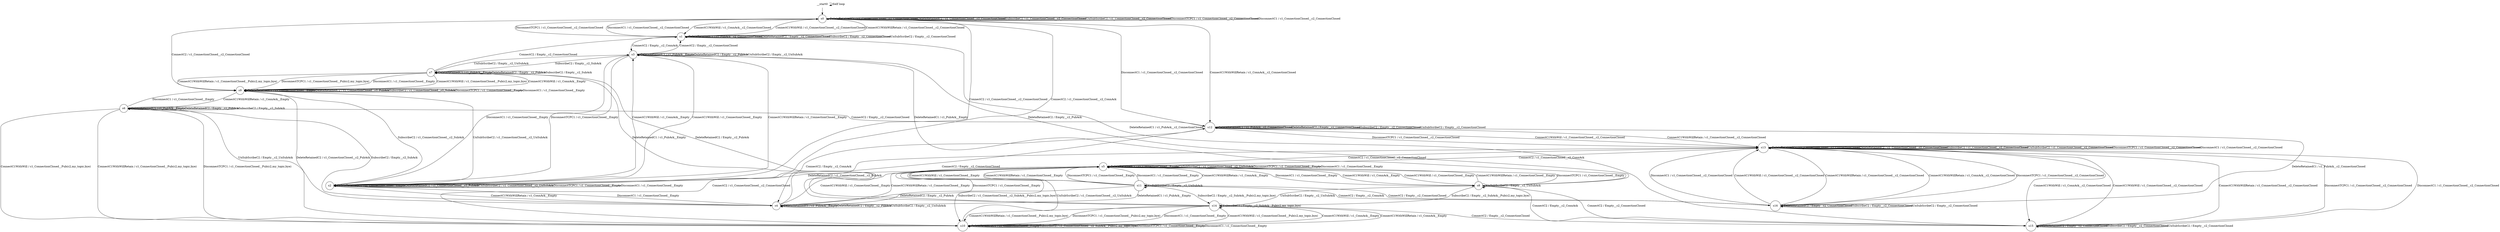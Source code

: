 digraph g {
	graph [name=g];
	__start0	[shape=none];
	__start0 -> __start0	[key=0,
		label="Self loop"];
	s0	[label=s0,
		shape=circle];
	__start0 -> s0	[key=0];
	s0 -> s0	[key=0,
		label="DeleteRetainedC1 / c1_ConnectionClosed__c2_ConnectionClosed"];
	s0 -> s0	[key=1,
		label="DeleteRetainedC2 / c1_ConnectionClosed__c2_ConnectionClosed"];
	s0 -> s0	[key=2,
		label="SubscribeC2 / c1_ConnectionClosed__c2_ConnectionClosed"];
	s0 -> s0	[key=3,
		label="UnSubScribeC2 / c1_ConnectionClosed__c2_ConnectionClosed"];
	s0 -> s0	[key=4,
		label="DisconnectTCPC1 / c1_ConnectionClosed__c2_ConnectionClosed"];
	s0 -> s0	[key=5,
		label="DisconnectC1 / c1_ConnectionClosed__c2_ConnectionClosed"];
	s1	[label=s1,
		shape=circle];
	s0 -> s1	[key=0,
		label="ConnectC1WithWill / c1_ConnAck__c2_ConnectionClosed"];
	s2	[label=s2,
		shape=circle];
	s0 -> s2	[key=0,
		label="ConnectC2 / c1_ConnectionClosed__c2_ConnAck"];
	s12	[label=s12,
		shape=circle];
	s0 -> s12	[key=0,
		label="ConnectC1WithWillRetain / c1_ConnAck__c2_ConnectionClosed"];
	s1 -> s0	[key=0,
		label="ConnectC1WithWill / c1_ConnectionClosed__c2_ConnectionClosed"];
	s1 -> s0	[key=1,
		label="ConnectC1WithWillRetain / c1_ConnectionClosed__c2_ConnectionClosed"];
	s1 -> s0	[key=2,
		label="DisconnectTCPC1 / c1_ConnectionClosed__c2_ConnectionClosed"];
	s1 -> s0	[key=3,
		label="DisconnectC1 / c1_ConnectionClosed__c2_ConnectionClosed"];
	s1 -> s1	[key=0,
		label="DeleteRetainedC1 / c1_PubAck__c2_ConnectionClosed"];
	s1 -> s1	[key=1,
		label="DeleteRetainedC2 / Empty__c2_ConnectionClosed"];
	s1 -> s1	[key=2,
		label="SubscribeC2 / Empty__c2_ConnectionClosed"];
	s1 -> s1	[key=3,
		label="UnSubScribeC2 / Empty__c2_ConnectionClosed"];
	s3	[label=s3,
		shape=circle];
	s1 -> s3	[key=0,
		label="ConnectC2 / Empty__c2_ConnAck"];
	s2 -> s0	[key=0,
		label="ConnectC2 / c1_ConnectionClosed__c2_ConnectionClosed"];
	s2 -> s2	[key=0,
		label="DeleteRetainedC1 / c1_ConnectionClosed__Empty"];
	s2 -> s2	[key=1,
		label="DeleteRetainedC2 / c1_ConnectionClosed__c2_PubAck"];
	s2 -> s2	[key=2,
		label="UnSubScribeC2 / c1_ConnectionClosed__c2_UnSubAck"];
	s2 -> s2	[key=3,
		label="DisconnectTCPC1 / c1_ConnectionClosed__Empty"];
	s2 -> s2	[key=4,
		label="DisconnectC1 / c1_ConnectionClosed__Empty"];
	s2 -> s3	[key=0,
		label="ConnectC1WithWill / c1_ConnAck__Empty"];
	s4	[label=s4,
		shape=circle];
	s2 -> s4	[key=0,
		label="ConnectC1WithWillRetain / c1_ConnAck__Empty"];
	s9	[label=s9,
		shape=circle];
	s2 -> s9	[key=0,
		label="SubscribeC2 / c1_ConnectionClosed__c2_SubAck"];
	s3 -> s1	[key=0,
		label="ConnectC2 / Empty__c2_ConnectionClosed"];
	s3 -> s2	[key=0,
		label="ConnectC1WithWill / c1_ConnectionClosed__Empty"];
	s3 -> s2	[key=1,
		label="ConnectC1WithWillRetain / c1_ConnectionClosed__Empty"];
	s3 -> s2	[key=2,
		label="DisconnectTCPC1 / c1_ConnectionClosed__Empty"];
	s3 -> s2	[key=3,
		label="DisconnectC1 / c1_ConnectionClosed__Empty"];
	s3 -> s3	[key=0,
		label="DeleteRetainedC1 / c1_PubAck__Empty"];
	s3 -> s3	[key=1,
		label="DeleteRetainedC2 / Empty__c2_PubAck"];
	s3 -> s3	[key=2,
		label="UnSubScribeC2 / Empty__c2_UnSubAck"];
	s7	[label=s7,
		shape=circle];
	s3 -> s7	[key=0,
		label="SubscribeC2 / Empty__c2_SubAck"];
	s4 -> s2	[key=0,
		label="DisconnectC1 / c1_ConnectionClosed__Empty"];
	s4 -> s4	[key=0,
		label="DeleteRetainedC1 / c1_PubAck__Empty"];
	s4 -> s4	[key=1,
		label="DeleteRetainedC2 / Empty__c2_PubAck"];
	s4 -> s4	[key=2,
		label="UnSubScribeC2 / Empty__c2_UnSubAck"];
	s5	[label=s5,
		shape=circle];
	s4 -> s5	[key=0,
		label="ConnectC1WithWill / c1_ConnectionClosed__Empty"];
	s4 -> s5	[key=1,
		label="ConnectC1WithWillRetain / c1_ConnectionClosed__Empty"];
	s4 -> s5	[key=2,
		label="DisconnectTCPC1 / c1_ConnectionClosed__Empty"];
	s6	[label=s6,
		shape=circle];
	s4 -> s6	[key=0,
		label="SubscribeC2 / Empty__c2_SubAck"];
	s4 -> s12	[key=0,
		label="ConnectC2 / Empty__c2_ConnectionClosed"];
	s5 -> s2	[key=0,
		label="DeleteRetainedC2 / c1_ConnectionClosed__c2_PubAck"];
	s5 -> s5	[key=0,
		label="DeleteRetainedC1 / c1_ConnectionClosed__Empty"];
	s5 -> s5	[key=1,
		label="UnSubScribeC2 / c1_ConnectionClosed__c2_UnSubAck"];
	s5 -> s5	[key=2,
		label="DisconnectTCPC1 / c1_ConnectionClosed__Empty"];
	s5 -> s5	[key=3,
		label="DisconnectC1 / c1_ConnectionClosed__Empty"];
	s8	[label=s8,
		shape=circle];
	s5 -> s8	[key=0,
		label="ConnectC1WithWill / c1_ConnAck__Empty"];
	s10	[label=s10,
		shape=circle];
	s5 -> s10	[key=0,
		label="SubscribeC2 / c1_ConnectionClosed__c2_SubAck__Pub(c2,my_topic,bye)"];
	s11	[label=s11,
		shape=circle];
	s5 -> s11	[key=0,
		label="ConnectC1WithWillRetain / c1_ConnAck__Empty"];
	s13	[label=s13,
		shape=circle];
	s5 -> s13	[key=0,
		label="ConnectC2 / c1_ConnectionClosed__c2_ConnectionClosed"];
	s6 -> s4	[key=0,
		label="UnSubScribeC2 / Empty__c2_UnSubAck"];
	s6 -> s6	[key=0,
		label="DeleteRetainedC1 / c1_PubAck__Empty"];
	s6 -> s6	[key=1,
		label="DeleteRetainedC2 / Empty__c2_PubAck"];
	s6 -> s6	[key=2,
		label="SubscribeC2 / Empty__c2_SubAck"];
	s6 -> s9	[key=0,
		label="DisconnectC1 / c1_ConnectionClosed__Empty"];
	s6 -> s10	[key=0,
		label="ConnectC1WithWill / c1_ConnectionClosed__Pub(c2,my_topic,bye)"];
	s6 -> s10	[key=1,
		label="ConnectC1WithWillRetain / c1_ConnectionClosed__Pub(c2,my_topic,bye)"];
	s6 -> s10	[key=2,
		label="DisconnectTCPC1 / c1_ConnectionClosed__Pub(c2,my_topic,bye)"];
	s6 -> s12	[key=0,
		label="ConnectC2 / Empty__c2_ConnectionClosed"];
	s7 -> s1	[key=0,
		label="ConnectC2 / Empty__c2_ConnectionClosed"];
	s7 -> s3	[key=0,
		label="UnSubScribeC2 / Empty__c2_UnSubAck"];
	s7 -> s7	[key=0,
		label="DeleteRetainedC1 / c1_PubAck__Empty"];
	s7 -> s7	[key=1,
		label="DeleteRetainedC2 / Empty__c2_PubAck"];
	s7 -> s7	[key=2,
		label="SubscribeC2 / Empty__c2_SubAck"];
	s7 -> s9	[key=0,
		label="ConnectC1WithWill / c1_ConnectionClosed__Pub(c2,my_topic,bye)"];
	s7 -> s9	[key=1,
		label="ConnectC1WithWillRetain / c1_ConnectionClosed__Pub(c2,my_topic,bye)"];
	s7 -> s9	[key=2,
		label="DisconnectTCPC1 / c1_ConnectionClosed__Pub(c2,my_topic,bye)"];
	s7 -> s9	[key=3,
		label="DisconnectC1 / c1_ConnectionClosed__Empty"];
	s8 -> s3	[key=0,
		label="DeleteRetainedC1 / c1_PubAck__Empty"];
	s8 -> s3	[key=1,
		label="DeleteRetainedC2 / Empty__c2_PubAck"];
	s8 -> s5	[key=0,
		label="ConnectC1WithWill / c1_ConnectionClosed__Empty"];
	s8 -> s5	[key=1,
		label="ConnectC1WithWillRetain / c1_ConnectionClosed__Empty"];
	s8 -> s5	[key=2,
		label="DisconnectTCPC1 / c1_ConnectionClosed__Empty"];
	s8 -> s5	[key=3,
		label="DisconnectC1 / c1_ConnectionClosed__Empty"];
	s8 -> s8	[key=0,
		label="UnSubScribeC2 / Empty__c2_UnSubAck"];
	s14	[label=s14,
		shape=circle];
	s8 -> s14	[key=0,
		label="SubscribeC2 / Empty__c2_SubAck__Pub(c2,my_topic,bye)"];
	s15	[label=s15,
		shape=circle];
	s8 -> s15	[key=0,
		label="ConnectC2 / Empty__c2_ConnectionClosed"];
	s9 -> s0	[key=0,
		label="ConnectC2 / c1_ConnectionClosed__c2_ConnectionClosed"];
	s9 -> s2	[key=0,
		label="UnSubScribeC2 / c1_ConnectionClosed__c2_UnSubAck"];
	s9 -> s6	[key=0,
		label="ConnectC1WithWillRetain / c1_ConnAck__Empty"];
	s9 -> s7	[key=0,
		label="ConnectC1WithWill / c1_ConnAck__Empty"];
	s9 -> s9	[key=0,
		label="DeleteRetainedC1 / c1_ConnectionClosed__Empty"];
	s9 -> s9	[key=1,
		label="DeleteRetainedC2 / c1_ConnectionClosed__c2_PubAck"];
	s9 -> s9	[key=2,
		label="SubscribeC2 / c1_ConnectionClosed__c2_SubAck"];
	s9 -> s9	[key=3,
		label="DisconnectTCPC1 / c1_ConnectionClosed__Empty"];
	s9 -> s9	[key=4,
		label="DisconnectC1 / c1_ConnectionClosed__Empty"];
	s10 -> s5	[key=0,
		label="UnSubScribeC2 / c1_ConnectionClosed__c2_UnSubAck"];
	s10 -> s9	[key=0,
		label="DeleteRetainedC2 / c1_ConnectionClosed__c2_PubAck"];
	s10 -> s10	[key=0,
		label="DeleteRetainedC1 / c1_ConnectionClosed__Empty"];
	s10 -> s10	[key=1,
		label="SubscribeC2 / c1_ConnectionClosed__c2_SubAck__Pub(c2,my_topic,bye)"];
	s10 -> s10	[key=2,
		label="DisconnectTCPC1 / c1_ConnectionClosed__Empty"];
	s10 -> s10	[key=3,
		label="DisconnectC1 / c1_ConnectionClosed__Empty"];
	s10 -> s13	[key=0,
		label="ConnectC2 / c1_ConnectionClosed__c2_ConnectionClosed"];
	s10 -> s14	[key=0,
		label="ConnectC1WithWill / c1_ConnAck__Empty"];
	s10 -> s14	[key=1,
		label="ConnectC1WithWillRetain / c1_ConnAck__Empty"];
	s11 -> s4	[key=0,
		label="DeleteRetainedC1 / c1_PubAck__Empty"];
	s11 -> s4	[key=1,
		label="DeleteRetainedC2 / Empty__c2_PubAck"];
	s11 -> s5	[key=0,
		label="ConnectC1WithWill / c1_ConnectionClosed__Empty"];
	s11 -> s5	[key=1,
		label="ConnectC1WithWillRetain / c1_ConnectionClosed__Empty"];
	s11 -> s5	[key=2,
		label="DisconnectTCPC1 / c1_ConnectionClosed__Empty"];
	s11 -> s5	[key=3,
		label="DisconnectC1 / c1_ConnectionClosed__Empty"];
	s11 -> s11	[key=0,
		label="UnSubScribeC2 / Empty__c2_UnSubAck"];
	s11 -> s14	[key=0,
		label="SubscribeC2 / Empty__c2_SubAck__Pub(c2,my_topic,bye)"];
	s16	[label=s16,
		shape=circle];
	s11 -> s16	[key=0,
		label="ConnectC2 / Empty__c2_ConnectionClosed"];
	s12 -> s0	[key=0,
		label="DisconnectC1 / c1_ConnectionClosed__c2_ConnectionClosed"];
	s12 -> s4	[key=0,
		label="ConnectC2 / Empty__c2_ConnAck"];
	s12 -> s12	[key=0,
		label="DeleteRetainedC1 / c1_PubAck__c2_ConnectionClosed"];
	s12 -> s12	[key=1,
		label="DeleteRetainedC2 / Empty__c2_ConnectionClosed"];
	s12 -> s12	[key=2,
		label="SubscribeC2 / Empty__c2_ConnectionClosed"];
	s12 -> s12	[key=3,
		label="UnSubScribeC2 / Empty__c2_ConnectionClosed"];
	s12 -> s13	[key=0,
		label="ConnectC1WithWill / c1_ConnectionClosed__c2_ConnectionClosed"];
	s12 -> s13	[key=1,
		label="ConnectC1WithWillRetain / c1_ConnectionClosed__c2_ConnectionClosed"];
	s12 -> s13	[key=2,
		label="DisconnectTCPC1 / c1_ConnectionClosed__c2_ConnectionClosed"];
	s13 -> s5	[key=0,
		label="ConnectC2 / c1_ConnectionClosed__c2_ConnAck"];
	s13 -> s13	[key=0,
		label="DeleteRetainedC1 / c1_ConnectionClosed__c2_ConnectionClosed"];
	s13 -> s13	[key=1,
		label="DeleteRetainedC2 / c1_ConnectionClosed__c2_ConnectionClosed"];
	s13 -> s13	[key=2,
		label="SubscribeC2 / c1_ConnectionClosed__c2_ConnectionClosed"];
	s13 -> s13	[key=3,
		label="UnSubScribeC2 / c1_ConnectionClosed__c2_ConnectionClosed"];
	s13 -> s13	[key=4,
		label="DisconnectTCPC1 / c1_ConnectionClosed__c2_ConnectionClosed"];
	s13 -> s13	[key=5,
		label="DisconnectC1 / c1_ConnectionClosed__c2_ConnectionClosed"];
	s13 -> s15	[key=0,
		label="ConnectC1WithWill / c1_ConnAck__c2_ConnectionClosed"];
	s13 -> s16	[key=0,
		label="ConnectC1WithWillRetain / c1_ConnAck__c2_ConnectionClosed"];
	s14 -> s7	[key=0,
		label="DeleteRetainedC1 / c1_PubAck__Empty"];
	s14 -> s7	[key=1,
		label="DeleteRetainedC2 / Empty__c2_PubAck"];
	s14 -> s8	[key=0,
		label="UnSubScribeC2 / Empty__c2_UnSubAck"];
	s14 -> s10	[key=0,
		label="ConnectC1WithWill / c1_ConnectionClosed__Pub(c2,my_topic,bye)"];
	s14 -> s10	[key=1,
		label="ConnectC1WithWillRetain / c1_ConnectionClosed__Pub(c2,my_topic,bye)"];
	s14 -> s10	[key=2,
		label="DisconnectTCPC1 / c1_ConnectionClosed__Pub(c2,my_topic,bye)"];
	s14 -> s10	[key=3,
		label="DisconnectC1 / c1_ConnectionClosed__Empty"];
	s14 -> s14	[key=0,
		label="SubscribeC2 / Empty__c2_SubAck__Pub(c2,my_topic,bye)"];
	s14 -> s15	[key=0,
		label="ConnectC2 / Empty__c2_ConnectionClosed"];
	s15 -> s1	[key=0,
		label="DeleteRetainedC1 / c1_PubAck__c2_ConnectionClosed"];
	s15 -> s8	[key=0,
		label="ConnectC2 / Empty__c2_ConnAck"];
	s15 -> s13	[key=0,
		label="ConnectC1WithWill / c1_ConnectionClosed__c2_ConnectionClosed"];
	s15 -> s13	[key=1,
		label="ConnectC1WithWillRetain / c1_ConnectionClosed__c2_ConnectionClosed"];
	s15 -> s13	[key=2,
		label="DisconnectTCPC1 / c1_ConnectionClosed__c2_ConnectionClosed"];
	s15 -> s13	[key=3,
		label="DisconnectC1 / c1_ConnectionClosed__c2_ConnectionClosed"];
	s15 -> s15	[key=0,
		label="DeleteRetainedC2 / Empty__c2_ConnectionClosed"];
	s15 -> s15	[key=1,
		label="SubscribeC2 / Empty__c2_ConnectionClosed"];
	s15 -> s15	[key=2,
		label="UnSubScribeC2 / Empty__c2_ConnectionClosed"];
	s16 -> s11	[key=0,
		label="ConnectC2 / Empty__c2_ConnAck"];
	s16 -> s12	[key=0,
		label="DeleteRetainedC1 / c1_PubAck__c2_ConnectionClosed"];
	s16 -> s13	[key=0,
		label="ConnectC1WithWill / c1_ConnectionClosed__c2_ConnectionClosed"];
	s16 -> s13	[key=1,
		label="ConnectC1WithWillRetain / c1_ConnectionClosed__c2_ConnectionClosed"];
	s16 -> s13	[key=2,
		label="DisconnectTCPC1 / c1_ConnectionClosed__c2_ConnectionClosed"];
	s16 -> s13	[key=3,
		label="DisconnectC1 / c1_ConnectionClosed__c2_ConnectionClosed"];
	s16 -> s16	[key=0,
		label="DeleteRetainedC2 / Empty__c2_ConnectionClosed"];
	s16 -> s16	[key=1,
		label="SubscribeC2 / Empty__c2_ConnectionClosed"];
	s16 -> s16	[key=2,
		label="UnSubScribeC2 / Empty__c2_ConnectionClosed"];
}
